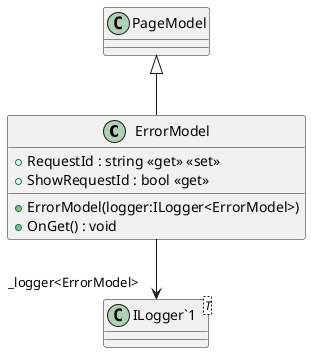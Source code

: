 @startuml
class ErrorModel {
    + ErrorModel(logger:ILogger<ErrorModel>)
    + RequestId : string <<get>> <<set>>
    + ShowRequestId : bool <<get>>
    + OnGet() : void
}
class "ILogger`1"<T> {
}
PageModel <|-- ErrorModel
ErrorModel --> "_logger<ErrorModel>" "ILogger`1"
@enduml
